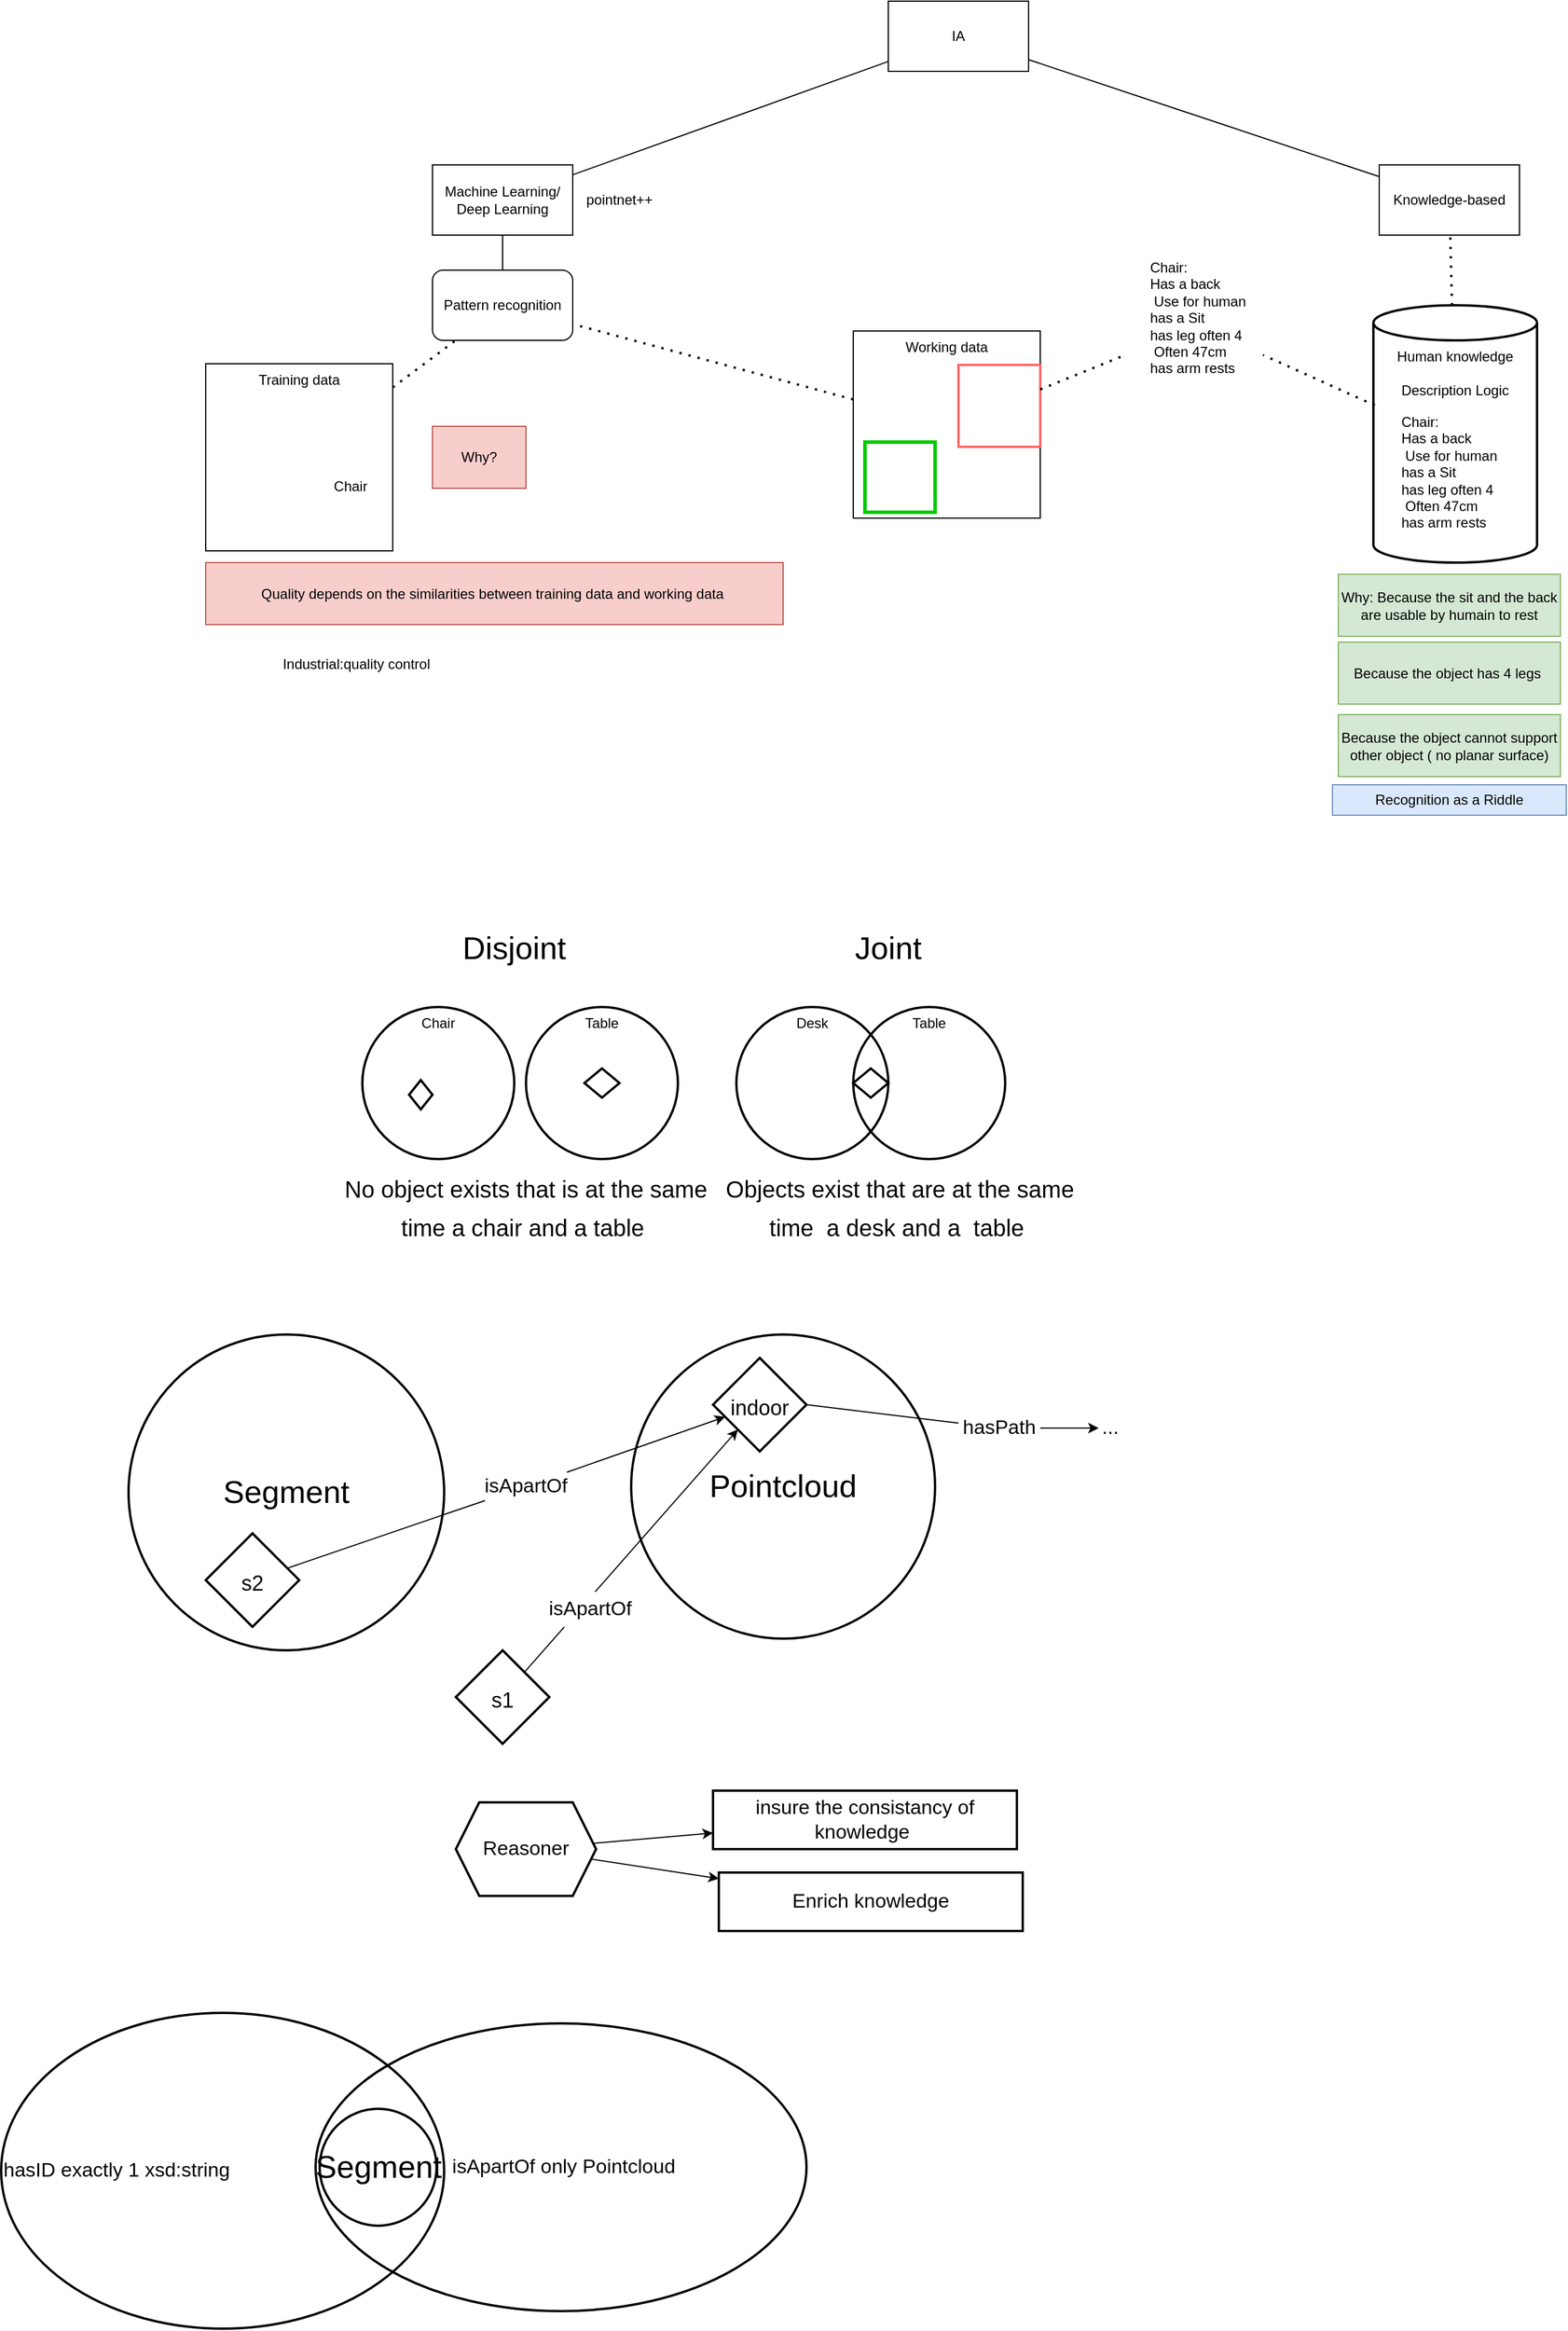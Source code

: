 <mxfile version="15.2.9" type="github">
  <diagram id="ugJbxVFwD4lHUtUxqI62" name="Page-1">
    <mxGraphModel dx="1852" dy="741" grid="1" gridSize="10" guides="1" tooltips="1" connect="1" arrows="1" fold="1" page="1" pageScale="1" pageWidth="827" pageHeight="1169" math="0" shadow="0">
      <root>
        <mxCell id="0" />
        <mxCell id="1" parent="0" />
        <mxCell id="q807mVVGihyvrkogR0lC-17" value="Working data" style="whiteSpace=wrap;html=1;aspect=fixed;fillColor=none;verticalAlign=top;" vertex="1" parent="1">
          <mxGeometry x="430" y="292" width="160" height="160" as="geometry" />
        </mxCell>
        <mxCell id="q807mVVGihyvrkogR0lC-1" value="IA" style="rounded=0;whiteSpace=wrap;html=1;" vertex="1" parent="1">
          <mxGeometry x="460" y="10" width="120" height="60" as="geometry" />
        </mxCell>
        <mxCell id="q807mVVGihyvrkogR0lC-2" value="Machine Learning/ Deep Learning" style="rounded=0;whiteSpace=wrap;html=1;" vertex="1" parent="1">
          <mxGeometry x="70" y="150" width="120" height="60" as="geometry" />
        </mxCell>
        <mxCell id="q807mVVGihyvrkogR0lC-3" value="Knowledge-based" style="rounded=0;whiteSpace=wrap;html=1;" vertex="1" parent="1">
          <mxGeometry x="880" y="150" width="120" height="60" as="geometry" />
        </mxCell>
        <mxCell id="q807mVVGihyvrkogR0lC-4" value="" style="endArrow=none;html=1;" edge="1" parent="1" source="q807mVVGihyvrkogR0lC-2" target="q807mVVGihyvrkogR0lC-1">
          <mxGeometry width="50" height="50" relative="1" as="geometry">
            <mxPoint x="110" y="450" as="sourcePoint" />
            <mxPoint x="160" y="400" as="targetPoint" />
          </mxGeometry>
        </mxCell>
        <mxCell id="q807mVVGihyvrkogR0lC-5" value="" style="endArrow=none;html=1;" edge="1" parent="1" source="q807mVVGihyvrkogR0lC-3" target="q807mVVGihyvrkogR0lC-1">
          <mxGeometry width="50" height="50" relative="1" as="geometry">
            <mxPoint x="180" y="170" as="sourcePoint" />
            <mxPoint x="320" y="100" as="targetPoint" />
          </mxGeometry>
        </mxCell>
        <mxCell id="q807mVVGihyvrkogR0lC-6" value="Pattern recognition" style="rounded=1;whiteSpace=wrap;html=1;" vertex="1" parent="1">
          <mxGeometry x="70" y="240" width="120" height="60" as="geometry" />
        </mxCell>
        <mxCell id="q807mVVGihyvrkogR0lC-7" value="" style="endArrow=none;html=1;exitX=0.5;exitY=0;exitDx=0;exitDy=0;" edge="1" parent="1" source="q807mVVGihyvrkogR0lC-6" target="q807mVVGihyvrkogR0lC-2">
          <mxGeometry width="50" height="50" relative="1" as="geometry">
            <mxPoint x="160" y="370" as="sourcePoint" />
            <mxPoint x="210" y="320" as="targetPoint" />
          </mxGeometry>
        </mxCell>
        <mxCell id="q807mVVGihyvrkogR0lC-8" value="" style="shape=image;html=1;verticalAlign=top;verticalLabelPosition=bottom;labelBackgroundColor=#ffffff;imageAspect=0;aspect=fixed;image=https://cdn3.iconfinder.com/data/icons/lined-office-1/64/Artboard_23-128.png" vertex="1" parent="1">
          <mxGeometry x="-76.5" y="406" width="50" height="50" as="geometry" />
        </mxCell>
        <mxCell id="q807mVVGihyvrkogR0lC-9" value="" style="shape=image;html=1;verticalAlign=top;verticalLabelPosition=bottom;labelBackgroundColor=#ffffff;imageAspect=0;aspect=fixed;image=https://cdn2.iconfinder.com/data/icons/architecture-interior/24/architecture-interior-24-128.png" vertex="1" parent="1">
          <mxGeometry x="-120" y="351" width="49" height="49" as="geometry" />
        </mxCell>
        <mxCell id="q807mVVGihyvrkogR0lC-10" value="" style="shape=image;html=1;verticalAlign=top;verticalLabelPosition=bottom;labelBackgroundColor=#ffffff;imageAspect=0;aspect=fixed;image=https://cdn2.iconfinder.com/data/icons/home-sweet-home-4/320/chair-128.png" vertex="1" parent="1">
          <mxGeometry x="-114.5" y="406" width="38" height="38" as="geometry" />
        </mxCell>
        <mxCell id="q807mVVGihyvrkogR0lC-11" value="" style="shape=image;html=1;verticalAlign=top;verticalLabelPosition=bottom;labelBackgroundColor=#ffffff;imageAspect=0;aspect=fixed;image=https://cdn3.iconfinder.com/data/icons/delta/128/Chair.png;imageBorder=#FF6666;strokeWidth=2;" vertex="1" parent="1">
          <mxGeometry x="520" y="321" width="70" height="70" as="geometry" />
        </mxCell>
        <mxCell id="q807mVVGihyvrkogR0lC-12" value="" style="shape=image;html=1;verticalAlign=top;verticalLabelPosition=bottom;labelBackgroundColor=#ffffff;imageAspect=0;aspect=fixed;image=https://cdn4.iconfinder.com/data/icons/education-and-school-glyph-24-px/24/Classroom_chair_computer_desk_student_chair_student_desk_university_desk-128.png" vertex="1" parent="1">
          <mxGeometry x="-68" y="352" width="48" height="48" as="geometry" />
        </mxCell>
        <mxCell id="q807mVVGihyvrkogR0lC-13" value="Training data" style="whiteSpace=wrap;html=1;aspect=fixed;fillColor=none;verticalAlign=top;" vertex="1" parent="1">
          <mxGeometry x="-124" y="320" width="160" height="160" as="geometry" />
        </mxCell>
        <mxCell id="q807mVVGihyvrkogR0lC-15" value="Chair" style="text;html=1;strokeColor=none;fillColor=none;align=center;verticalAlign=middle;whiteSpace=wrap;rounded=0;" vertex="1" parent="1">
          <mxGeometry x="-20" y="415" width="40" height="20" as="geometry" />
        </mxCell>
        <mxCell id="q807mVVGihyvrkogR0lC-16" value="" style="endArrow=none;dashed=1;html=1;dashPattern=1 3;strokeWidth=2;" edge="1" parent="1" source="q807mVVGihyvrkogR0lC-13" target="q807mVVGihyvrkogR0lC-6">
          <mxGeometry width="50" height="50" relative="1" as="geometry">
            <mxPoint x="360" y="320" as="sourcePoint" />
            <mxPoint x="410" y="270" as="targetPoint" />
          </mxGeometry>
        </mxCell>
        <mxCell id="q807mVVGihyvrkogR0lC-18" value="" style="endArrow=none;dashed=1;html=1;dashPattern=1 3;strokeWidth=2;" edge="1" parent="1" source="q807mVVGihyvrkogR0lC-17" target="q807mVVGihyvrkogR0lC-6">
          <mxGeometry width="50" height="50" relative="1" as="geometry">
            <mxPoint x="360" y="320" as="sourcePoint" />
            <mxPoint x="410" y="270" as="targetPoint" />
          </mxGeometry>
        </mxCell>
        <mxCell id="q807mVVGihyvrkogR0lC-19" value="" style="shape=image;html=1;verticalAlign=top;verticalLabelPosition=bottom;labelBackgroundColor=#ffffff;imageAspect=0;aspect=fixed;image=https://cdn3.iconfinder.com/data/icons/lined-office-1/64/Artboard_23-128.png;fillColor=none;imageBorder=#00CC00;strokeWidth=3;" vertex="1" parent="1">
          <mxGeometry x="440" y="387" width="60" height="60" as="geometry" />
        </mxCell>
        <mxCell id="q807mVVGihyvrkogR0lC-20" value="Why?" style="text;html=1;strokeColor=#b85450;fillColor=#f8cecc;align=center;verticalAlign=middle;whiteSpace=wrap;rounded=0;" vertex="1" parent="1">
          <mxGeometry x="70" y="373.5" width="80" height="53" as="geometry" />
        </mxCell>
        <mxCell id="q807mVVGihyvrkogR0lC-21" value="Quality depends on the similarities between training data and working data&amp;nbsp;" style="text;html=1;strokeColor=#b85450;fillColor=#f8cecc;align=center;verticalAlign=middle;whiteSpace=wrap;rounded=0;" vertex="1" parent="1">
          <mxGeometry x="-124" y="490" width="494" height="53" as="geometry" />
        </mxCell>
        <mxCell id="q807mVVGihyvrkogR0lC-22" value="pointnet++" style="text;html=1;strokeColor=none;fillColor=none;align=center;verticalAlign=middle;whiteSpace=wrap;rounded=0;" vertex="1" parent="1">
          <mxGeometry x="210" y="170" width="40" height="20" as="geometry" />
        </mxCell>
        <mxCell id="q807mVVGihyvrkogR0lC-23" value="" style="shape=image;html=1;verticalAlign=top;verticalLabelPosition=bottom;labelBackgroundColor=#ffffff;imageAspect=0;aspect=fixed;image=https://cdn4.iconfinder.com/data/icons/game-of-thrones-4/64/game_of_thrones_game_thrones_series_chair_iron_throne_-128.png;strokeWidth=2;fillColor=none;" vertex="1" parent="1">
          <mxGeometry x="430" y="312.5" width="70" height="70" as="geometry" />
        </mxCell>
        <mxCell id="q807mVVGihyvrkogR0lC-24" value="Human knowledge&lt;br&gt;&lt;br&gt;Description Logic" style="shape=cylinder3;whiteSpace=wrap;html=1;boundedLbl=1;backgroundOutline=1;size=15;strokeWidth=2;fillColor=none;verticalAlign=top;" vertex="1" parent="1">
          <mxGeometry x="875" y="270" width="140" height="220" as="geometry" />
        </mxCell>
        <mxCell id="q807mVVGihyvrkogR0lC-25" value="" style="endArrow=none;dashed=1;html=1;dashPattern=1 3;strokeWidth=2;" edge="1" parent="1" source="q807mVVGihyvrkogR0lC-24" target="q807mVVGihyvrkogR0lC-3">
          <mxGeometry width="50" height="50" relative="1" as="geometry">
            <mxPoint x="850" y="320" as="sourcePoint" />
            <mxPoint x="900" y="270" as="targetPoint" />
          </mxGeometry>
        </mxCell>
        <mxCell id="q807mVVGihyvrkogR0lC-26" value="&lt;div style=&quot;text-align: left&quot;&gt;Chair:&lt;/div&gt;&lt;div style=&quot;text-align: left&quot;&gt;Has a back&lt;/div&gt;&lt;div style=&quot;text-align: left&quot;&gt;&lt;span style=&quot;white-space: pre&quot;&gt; Use for human&lt;/span&gt;&lt;br&gt;&lt;/div&gt;&lt;div style=&quot;text-align: left&quot;&gt;has a Sit&lt;br&gt;&lt;/div&gt;&lt;div style=&quot;text-align: left&quot;&gt;has leg often 4&lt;/div&gt;&lt;div style=&quot;text-align: left&quot;&gt;&lt;span style=&quot;white-space: pre&quot;&gt; Often 47cm&lt;/span&gt;&lt;/div&gt;&lt;div style=&quot;text-align: left&quot;&gt;has arm rests&lt;/div&gt;&lt;div style=&quot;text-align: left&quot;&gt;&lt;br&gt;&lt;/div&gt;" style="text;html=1;strokeColor=none;fillColor=none;align=center;verticalAlign=middle;whiteSpace=wrap;rounded=0;" vertex="1" parent="1">
          <mxGeometry x="865" y="395" width="150" height="50" as="geometry" />
        </mxCell>
        <mxCell id="q807mVVGihyvrkogR0lC-29" value="" style="endArrow=none;dashed=1;html=1;dashPattern=1 3;strokeWidth=2;" edge="1" parent="1" source="q807mVVGihyvrkogR0lC-11" target="q807mVVGihyvrkogR0lC-30">
          <mxGeometry width="50" height="50" relative="1" as="geometry">
            <mxPoint x="470" y="290" as="sourcePoint" />
            <mxPoint x="680" y="250" as="targetPoint" />
          </mxGeometry>
        </mxCell>
        <mxCell id="q807mVVGihyvrkogR0lC-30" value="&lt;div style=&quot;text-align: left&quot;&gt;Chair:&lt;/div&gt;&lt;div style=&quot;text-align: left&quot;&gt;Has a back&lt;/div&gt;&lt;div style=&quot;text-align: left&quot;&gt;&lt;span style=&quot;white-space: pre&quot;&gt; Use for human&lt;/span&gt;&lt;br&gt;&lt;/div&gt;&lt;div style=&quot;text-align: left&quot;&gt;has a Sit&lt;br&gt;&lt;/div&gt;&lt;div style=&quot;text-align: left&quot;&gt;has leg often 4&lt;/div&gt;&lt;div style=&quot;text-align: left&quot;&gt;&lt;span style=&quot;white-space: pre&quot;&gt; Often 47cm&lt;/span&gt;&lt;/div&gt;&lt;div style=&quot;text-align: left&quot;&gt;has arm rests&lt;/div&gt;&lt;div style=&quot;text-align: left&quot;&gt;&lt;br&gt;&lt;/div&gt;" style="text;html=1;strokeColor=none;fillColor=none;align=center;verticalAlign=middle;whiteSpace=wrap;rounded=0;" vertex="1" parent="1">
          <mxGeometry x="650" y="262.5" width="150" height="50" as="geometry" />
        </mxCell>
        <mxCell id="q807mVVGihyvrkogR0lC-32" value="" style="endArrow=none;dashed=1;html=1;dashPattern=1 3;strokeWidth=2;exitX=0.009;exitY=0.389;exitDx=0;exitDy=0;exitPerimeter=0;" edge="1" parent="1" source="q807mVVGihyvrkogR0lC-24" target="q807mVVGihyvrkogR0lC-30">
          <mxGeometry width="50" height="50" relative="1" as="geometry">
            <mxPoint x="860" y="350" as="sourcePoint" />
            <mxPoint x="690" y="260.0" as="targetPoint" />
          </mxGeometry>
        </mxCell>
        <mxCell id="q807mVVGihyvrkogR0lC-33" value="Why: Because the sit and the back are usable by humain to rest" style="text;html=1;strokeColor=#82b366;fillColor=#d5e8d4;align=center;verticalAlign=middle;whiteSpace=wrap;rounded=0;" vertex="1" parent="1">
          <mxGeometry x="845" y="500" width="190" height="53" as="geometry" />
        </mxCell>
        <mxCell id="q807mVVGihyvrkogR0lC-35" value="Because the object has 4 legs&amp;nbsp;" style="text;html=1;strokeColor=#82b366;fillColor=#d5e8d4;align=center;verticalAlign=middle;whiteSpace=wrap;rounded=0;" vertex="1" parent="1">
          <mxGeometry x="845" y="558" width="190" height="53" as="geometry" />
        </mxCell>
        <mxCell id="q807mVVGihyvrkogR0lC-36" value="Because the object cannot support other object ( no planar surface)" style="text;html=1;strokeColor=#82b366;fillColor=#d5e8d4;align=center;verticalAlign=middle;whiteSpace=wrap;rounded=0;" vertex="1" parent="1">
          <mxGeometry x="845" y="620" width="190" height="53" as="geometry" />
        </mxCell>
        <mxCell id="q807mVVGihyvrkogR0lC-37" value="Recognition as a Riddle" style="text;html=1;strokeColor=#6c8ebf;fillColor=#dae8fc;align=center;verticalAlign=middle;whiteSpace=wrap;rounded=0;" vertex="1" parent="1">
          <mxGeometry x="840" y="680" width="200" height="26" as="geometry" />
        </mxCell>
        <mxCell id="q807mVVGihyvrkogR0lC-38" value="Industrial:quality control" style="text;html=1;strokeColor=none;fillColor=none;align=center;verticalAlign=middle;whiteSpace=wrap;rounded=0;" vertex="1" parent="1">
          <mxGeometry x="-90" y="553" width="190" height="47" as="geometry" />
        </mxCell>
        <mxCell id="q807mVVGihyvrkogR0lC-39" value="Chair" style="ellipse;whiteSpace=wrap;html=1;aspect=fixed;strokeWidth=2;fillColor=none;verticalAlign=top;" vertex="1" parent="1">
          <mxGeometry x="10" y="870" width="130" height="130" as="geometry" />
        </mxCell>
        <mxCell id="q807mVVGihyvrkogR0lC-40" value="Table" style="ellipse;whiteSpace=wrap;html=1;aspect=fixed;strokeWidth=2;fillColor=none;verticalAlign=top;" vertex="1" parent="1">
          <mxGeometry x="150" y="870" width="130" height="130" as="geometry" />
        </mxCell>
        <mxCell id="q807mVVGihyvrkogR0lC-41" value="Disjoint" style="text;html=1;strokeColor=none;fillColor=none;align=center;verticalAlign=middle;whiteSpace=wrap;rounded=0;fontSize=27;" vertex="1" parent="1">
          <mxGeometry x="120" y="810" width="40" height="20" as="geometry" />
        </mxCell>
        <mxCell id="q807mVVGihyvrkogR0lC-42" value="Desk" style="ellipse;whiteSpace=wrap;html=1;aspect=fixed;strokeWidth=2;fillColor=none;verticalAlign=top;" vertex="1" parent="1">
          <mxGeometry x="330" y="870" width="130" height="130" as="geometry" />
        </mxCell>
        <mxCell id="q807mVVGihyvrkogR0lC-43" value="Table" style="ellipse;whiteSpace=wrap;html=1;aspect=fixed;strokeWidth=2;fillColor=none;verticalAlign=top;" vertex="1" parent="1">
          <mxGeometry x="430" y="870" width="130" height="130" as="geometry" />
        </mxCell>
        <mxCell id="q807mVVGihyvrkogR0lC-44" value="Joint" style="text;html=1;strokeColor=none;fillColor=none;align=center;verticalAlign=middle;whiteSpace=wrap;rounded=0;fontSize=27;" vertex="1" parent="1">
          <mxGeometry x="440" y="810" width="40" height="20" as="geometry" />
        </mxCell>
        <mxCell id="q807mVVGihyvrkogR0lC-45" value="" style="rhombus;whiteSpace=wrap;html=1;fontSize=27;strokeWidth=2;fillColor=none;verticalAlign=top;" vertex="1" parent="1">
          <mxGeometry x="430" y="922.5" width="30" height="25" as="geometry" />
        </mxCell>
        <mxCell id="q807mVVGihyvrkogR0lC-47" value="&lt;font style=&quot;font-size: 20px&quot;&gt;No object exists that is at the same time a chair and a table&amp;nbsp;&lt;/font&gt;" style="text;html=1;strokeColor=none;fillColor=none;align=center;verticalAlign=middle;whiteSpace=wrap;rounded=0;fontSize=27;" vertex="1" parent="1">
          <mxGeometry x="-10" y="1030" width="320" height="20" as="geometry" />
        </mxCell>
        <mxCell id="q807mVVGihyvrkogR0lC-49" value="" style="rhombus;whiteSpace=wrap;html=1;fontSize=27;strokeWidth=2;fillColor=none;verticalAlign=top;" vertex="1" parent="1">
          <mxGeometry x="200" y="922.5" width="30" height="25" as="geometry" />
        </mxCell>
        <mxCell id="q807mVVGihyvrkogR0lC-50" value="" style="rhombus;whiteSpace=wrap;html=1;fontSize=27;strokeWidth=2;fillColor=none;verticalAlign=top;" vertex="1" parent="1">
          <mxGeometry x="50" y="932.5" width="20" height="25" as="geometry" />
        </mxCell>
        <mxCell id="q807mVVGihyvrkogR0lC-51" value="&lt;font style=&quot;font-size: 20px&quot;&gt;Objects exist that are at the same time &amp;nbsp;a desk and a &amp;nbsp;table&amp;nbsp;&lt;/font&gt;" style="text;html=1;strokeColor=none;fillColor=none;align=center;verticalAlign=middle;whiteSpace=wrap;rounded=0;fontSize=27;" vertex="1" parent="1">
          <mxGeometry x="310" y="1030" width="320" height="20" as="geometry" />
        </mxCell>
        <mxCell id="q807mVVGihyvrkogR0lC-53" value="Segment" style="ellipse;whiteSpace=wrap;html=1;aspect=fixed;fontSize=27;strokeWidth=2;fillColor=none;verticalAlign=middle;" vertex="1" parent="1">
          <mxGeometry x="-190" y="1150" width="270" height="270" as="geometry" />
        </mxCell>
        <mxCell id="q807mVVGihyvrkogR0lC-54" value="Pointcloud" style="ellipse;whiteSpace=wrap;html=1;aspect=fixed;fontSize=27;strokeWidth=2;fillColor=none;verticalAlign=middle;" vertex="1" parent="1">
          <mxGeometry x="240" y="1150" width="260" height="260" as="geometry" />
        </mxCell>
        <mxCell id="q807mVVGihyvrkogR0lC-59" style="rounded=0;orthogonalLoop=1;jettySize=auto;html=1;fontSize=27;startArrow=none;" edge="1" parent="1" source="q807mVVGihyvrkogR0lC-60" target="q807mVVGihyvrkogR0lC-55">
          <mxGeometry relative="1" as="geometry" />
        </mxCell>
        <mxCell id="q807mVVGihyvrkogR0lC-55" value="&lt;font style=&quot;font-size: 18px&quot;&gt;indoor&lt;/font&gt;" style="rhombus;whiteSpace=wrap;html=1;fontSize=27;strokeWidth=2;fillColor=none;verticalAlign=middle;" vertex="1" parent="1">
          <mxGeometry x="310" y="1170" width="80" height="80" as="geometry" />
        </mxCell>
        <mxCell id="q807mVVGihyvrkogR0lC-56" value="&lt;font style=&quot;font-size: 18px&quot;&gt;s2&lt;/font&gt;" style="rhombus;whiteSpace=wrap;html=1;fontSize=27;strokeWidth=2;fillColor=none;verticalAlign=middle;" vertex="1" parent="1">
          <mxGeometry x="-124" y="1320" width="80" height="80" as="geometry" />
        </mxCell>
        <mxCell id="q807mVVGihyvrkogR0lC-57" value="&lt;font style=&quot;font-size: 18px&quot;&gt;s1&lt;/font&gt;" style="rhombus;whiteSpace=wrap;html=1;fontSize=27;strokeWidth=2;fillColor=none;verticalAlign=middle;" vertex="1" parent="1">
          <mxGeometry x="90" y="1420" width="80" height="80" as="geometry" />
        </mxCell>
        <mxCell id="q807mVVGihyvrkogR0lC-60" value="isApartOf" style="text;html=1;strokeColor=none;fillColor=default;align=center;verticalAlign=middle;whiteSpace=wrap;rounded=0;fontSize=17;" vertex="1" parent="1">
          <mxGeometry x="115" y="1265" width="70" height="30" as="geometry" />
        </mxCell>
        <mxCell id="q807mVVGihyvrkogR0lC-63" value="" style="rounded=0;orthogonalLoop=1;jettySize=auto;html=1;fontSize=27;endArrow=none;" edge="1" parent="1" source="q807mVVGihyvrkogR0lC-56" target="q807mVVGihyvrkogR0lC-60">
          <mxGeometry relative="1" as="geometry">
            <mxPoint x="-54.274" y="1349.726" as="sourcePoint" />
            <mxPoint x="320.274" y="1220.274" as="targetPoint" />
          </mxGeometry>
        </mxCell>
        <mxCell id="q807mVVGihyvrkogR0lC-64" value="" style="rounded=0;orthogonalLoop=1;jettySize=auto;html=1;fontSize=27;endArrow=classic;startArrow=none;startFill=0;endFill=1;" edge="1" parent="1" source="q807mVVGihyvrkogR0lC-57" target="q807mVVGihyvrkogR0lC-55">
          <mxGeometry relative="1" as="geometry">
            <mxPoint x="-44.191" y="1359.809" as="sourcePoint" />
            <mxPoint x="125.0" y="1301.966" as="targetPoint" />
          </mxGeometry>
        </mxCell>
        <mxCell id="q807mVVGihyvrkogR0lC-66" value="isApartOf" style="text;html=1;strokeColor=none;fillColor=default;align=center;verticalAlign=middle;whiteSpace=wrap;rounded=0;fontSize=17;" vertex="1" parent="1">
          <mxGeometry x="170" y="1370" width="70" height="30" as="geometry" />
        </mxCell>
        <mxCell id="q807mVVGihyvrkogR0lC-67" value="..." style="text;html=1;strokeColor=none;fillColor=none;align=center;verticalAlign=middle;whiteSpace=wrap;rounded=0;fontSize=17;" vertex="1" parent="1">
          <mxGeometry x="630" y="1220" width="40" height="20" as="geometry" />
        </mxCell>
        <mxCell id="q807mVVGihyvrkogR0lC-68" value="" style="endArrow=classic;html=1;fontSize=17;startArrow=none;" edge="1" parent="1">
          <mxGeometry width="50" height="50" relative="1" as="geometry">
            <mxPoint x="590" y="1230" as="sourcePoint" />
            <mxPoint x="640" y="1230" as="targetPoint" />
          </mxGeometry>
        </mxCell>
        <mxCell id="q807mVVGihyvrkogR0lC-69" value="hasPath" style="text;html=1;strokeColor=none;fillColor=default;align=center;verticalAlign=middle;whiteSpace=wrap;rounded=0;fontSize=17;" vertex="1" parent="1">
          <mxGeometry x="520" y="1215" width="70" height="30" as="geometry" />
        </mxCell>
        <mxCell id="q807mVVGihyvrkogR0lC-70" value="" style="endArrow=none;html=1;fontSize=17;exitX=1;exitY=0.5;exitDx=0;exitDy=0;" edge="1" parent="1" source="q807mVVGihyvrkogR0lC-55" target="q807mVVGihyvrkogR0lC-69">
          <mxGeometry width="50" height="50" relative="1" as="geometry">
            <mxPoint x="390" y="1210" as="sourcePoint" />
            <mxPoint x="640" y="1240" as="targetPoint" />
          </mxGeometry>
        </mxCell>
        <mxCell id="q807mVVGihyvrkogR0lC-76" style="edgeStyle=none;rounded=0;orthogonalLoop=1;jettySize=auto;html=1;fontSize=17;startArrow=none;startFill=0;endArrow=classic;endFill=1;" edge="1" parent="1" source="q807mVVGihyvrkogR0lC-74" target="q807mVVGihyvrkogR0lC-77">
          <mxGeometry relative="1" as="geometry">
            <mxPoint x="300" y="1570" as="targetPoint" />
          </mxGeometry>
        </mxCell>
        <mxCell id="q807mVVGihyvrkogR0lC-79" style="edgeStyle=none;rounded=0;orthogonalLoop=1;jettySize=auto;html=1;fontSize=17;startArrow=none;startFill=0;endArrow=classic;endFill=1;" edge="1" parent="1" source="q807mVVGihyvrkogR0lC-74" target="q807mVVGihyvrkogR0lC-78">
          <mxGeometry relative="1" as="geometry" />
        </mxCell>
        <mxCell id="q807mVVGihyvrkogR0lC-74" value="Reasoner" style="shape=hexagon;perimeter=hexagonPerimeter2;whiteSpace=wrap;html=1;fixedSize=1;fontSize=17;strokeWidth=2;fillColor=default;verticalAlign=middle;" vertex="1" parent="1">
          <mxGeometry x="90" y="1550" width="120" height="80" as="geometry" />
        </mxCell>
        <mxCell id="q807mVVGihyvrkogR0lC-77" value="insure the consistancy of knowledge&amp;nbsp;" style="whiteSpace=wrap;html=1;fontSize=17;strokeWidth=2;fillColor=default;verticalAlign=middle;" vertex="1" parent="1">
          <mxGeometry x="310" y="1540" width="260" height="50" as="geometry" />
        </mxCell>
        <mxCell id="q807mVVGihyvrkogR0lC-78" value="Enrich knowledge" style="whiteSpace=wrap;html=1;fontSize=17;strokeWidth=2;fillColor=default;verticalAlign=middle;" vertex="1" parent="1">
          <mxGeometry x="315" y="1610" width="260" height="50" as="geometry" />
        </mxCell>
        <mxCell id="q807mVVGihyvrkogR0lC-81" value="hasID exactly 1 xsd:string" style="ellipse;whiteSpace=wrap;html=1;fontSize=17;strokeWidth=2;fillColor=none;verticalAlign=middle;align=left;" vertex="1" parent="1">
          <mxGeometry x="-299" y="1730" width="379" height="270" as="geometry" />
        </mxCell>
        <mxCell id="q807mVVGihyvrkogR0lC-82" value="&amp;nbsp;isApartOf only Pointcloud" style="ellipse;whiteSpace=wrap;html=1;fontSize=17;strokeWidth=2;fillColor=none;verticalAlign=middle;" vertex="1" parent="1">
          <mxGeometry x="-30" y="1739" width="420" height="246" as="geometry" />
        </mxCell>
        <mxCell id="q807mVVGihyvrkogR0lC-84" value="Segment" style="ellipse;whiteSpace=wrap;html=1;aspect=fixed;fontSize=27;strokeWidth=2;fillColor=none;verticalAlign=middle;" vertex="1" parent="1">
          <mxGeometry x="-26.5" y="1812" width="100" height="100" as="geometry" />
        </mxCell>
      </root>
    </mxGraphModel>
  </diagram>
</mxfile>
